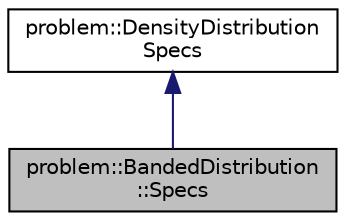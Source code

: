 digraph "problem::BandedDistribution::Specs"
{
 // LATEX_PDF_SIZE
  edge [fontname="Helvetica",fontsize="10",labelfontname="Helvetica",labelfontsize="10"];
  node [fontname="Helvetica",fontsize="10",shape=record];
  Node1 [label="problem::BandedDistribution\l::Specs",height=0.2,width=0.4,color="black", fillcolor="grey75", style="filled", fontcolor="black",tooltip=" "];
  Node2 -> Node1 [dir="back",color="midnightblue",fontsize="10",style="solid",fontname="Helvetica"];
  Node2 [label="problem::DensityDistribution\lSpecs",height=0.2,width=0.4,color="black", fillcolor="white", style="filled",URL="$structproblem_1_1DensityDistributionSpecs.html",tooltip=" "];
}
